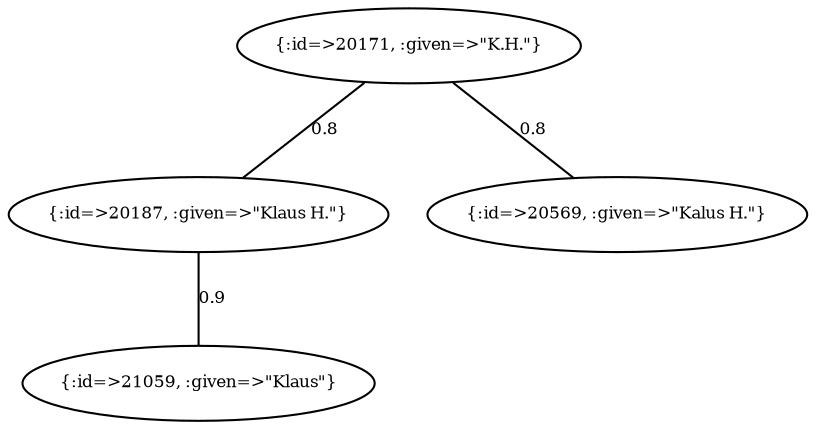 graph Collector__WeightedGraph {
    "{:id=>20171, :given=>\"K.H.\"}" [
        fontsize = 8,
        label = "{:id=>20171, :given=>\"K.H.\"}"
    ]

    "{:id=>20187, :given=>\"Klaus H.\"}" [
        fontsize = 8,
        label = "{:id=>20187, :given=>\"Klaus H.\"}"
    ]

    "{:id=>20569, :given=>\"Kalus H.\"}" [
        fontsize = 8,
        label = "{:id=>20569, :given=>\"Kalus H.\"}"
    ]

    "{:id=>21059, :given=>\"Klaus\"}" [
        fontsize = 8,
        label = "{:id=>21059, :given=>\"Klaus\"}"
    ]

    "{:id=>20171, :given=>\"K.H.\"}" -- "{:id=>20187, :given=>\"Klaus H.\"}" [
        fontsize = 8,
        label = 0.8
    ]

    "{:id=>20171, :given=>\"K.H.\"}" -- "{:id=>20569, :given=>\"Kalus H.\"}" [
        fontsize = 8,
        label = 0.8
    ]

    "{:id=>20187, :given=>\"Klaus H.\"}" -- "{:id=>21059, :given=>\"Klaus\"}" [
        fontsize = 8,
        label = 0.9
    ]
}
